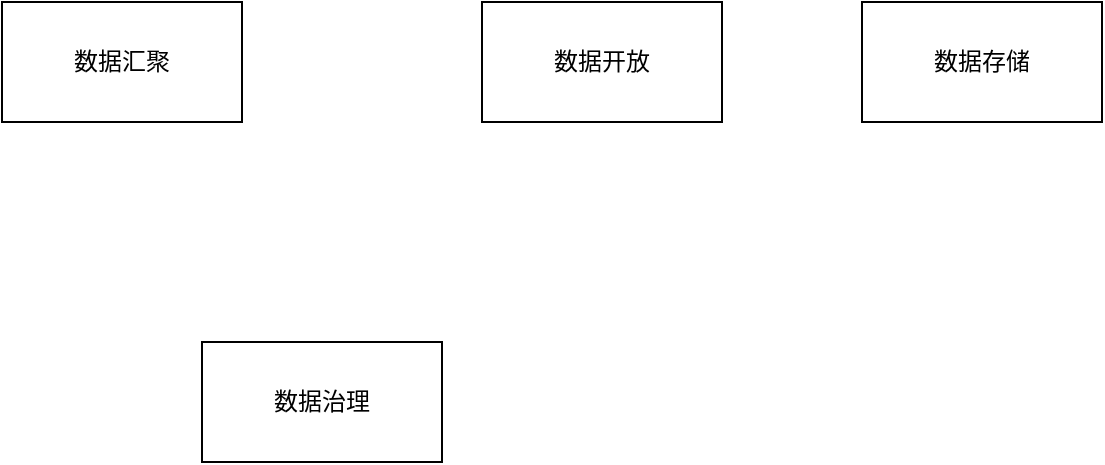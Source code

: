 <mxfile version="22.1.15" type="github">
  <diagram name="第 1 页" id="P0yK9BxI82mzCVYBc7bW">
    <mxGraphModel dx="1420" dy="758" grid="1" gridSize="10" guides="1" tooltips="1" connect="1" arrows="1" fold="1" page="1" pageScale="1" pageWidth="827" pageHeight="1169" math="0" shadow="0">
      <root>
        <mxCell id="0" />
        <mxCell id="1" parent="0" />
        <mxCell id="cJXVrUPONO5RYP6DDQ6k-1" value="数据汇聚" style="rounded=0;whiteSpace=wrap;html=1;" vertex="1" parent="1">
          <mxGeometry x="90" y="300" width="120" height="60" as="geometry" />
        </mxCell>
        <mxCell id="cJXVrUPONO5RYP6DDQ6k-2" value="数据开放" style="rounded=0;whiteSpace=wrap;html=1;" vertex="1" parent="1">
          <mxGeometry x="330" y="300" width="120" height="60" as="geometry" />
        </mxCell>
        <mxCell id="cJXVrUPONO5RYP6DDQ6k-3" value="数据存储" style="rounded=0;whiteSpace=wrap;html=1;" vertex="1" parent="1">
          <mxGeometry x="520" y="300" width="120" height="60" as="geometry" />
        </mxCell>
        <mxCell id="cJXVrUPONO5RYP6DDQ6k-4" value="数据治理" style="rounded=0;whiteSpace=wrap;html=1;" vertex="1" parent="1">
          <mxGeometry x="190" y="470" width="120" height="60" as="geometry" />
        </mxCell>
      </root>
    </mxGraphModel>
  </diagram>
</mxfile>

